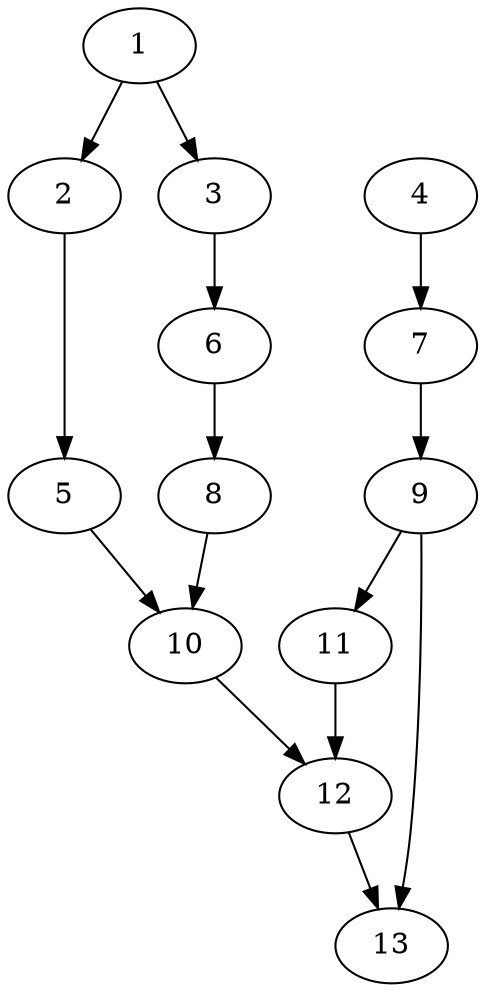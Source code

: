 strict digraph  {
1;
2;
3;
5;
6;
4;
7;
10;
8;
9;
11;
13;
12;
1 -> 2;
1 -> 3;
2 -> 5;
3 -> 6;
5 -> 10;
6 -> 8;
4 -> 7;
7 -> 9;
10 -> 12;
8 -> 10;
9 -> 11;
9 -> 13;
11 -> 12;
12 -> 13;
}
